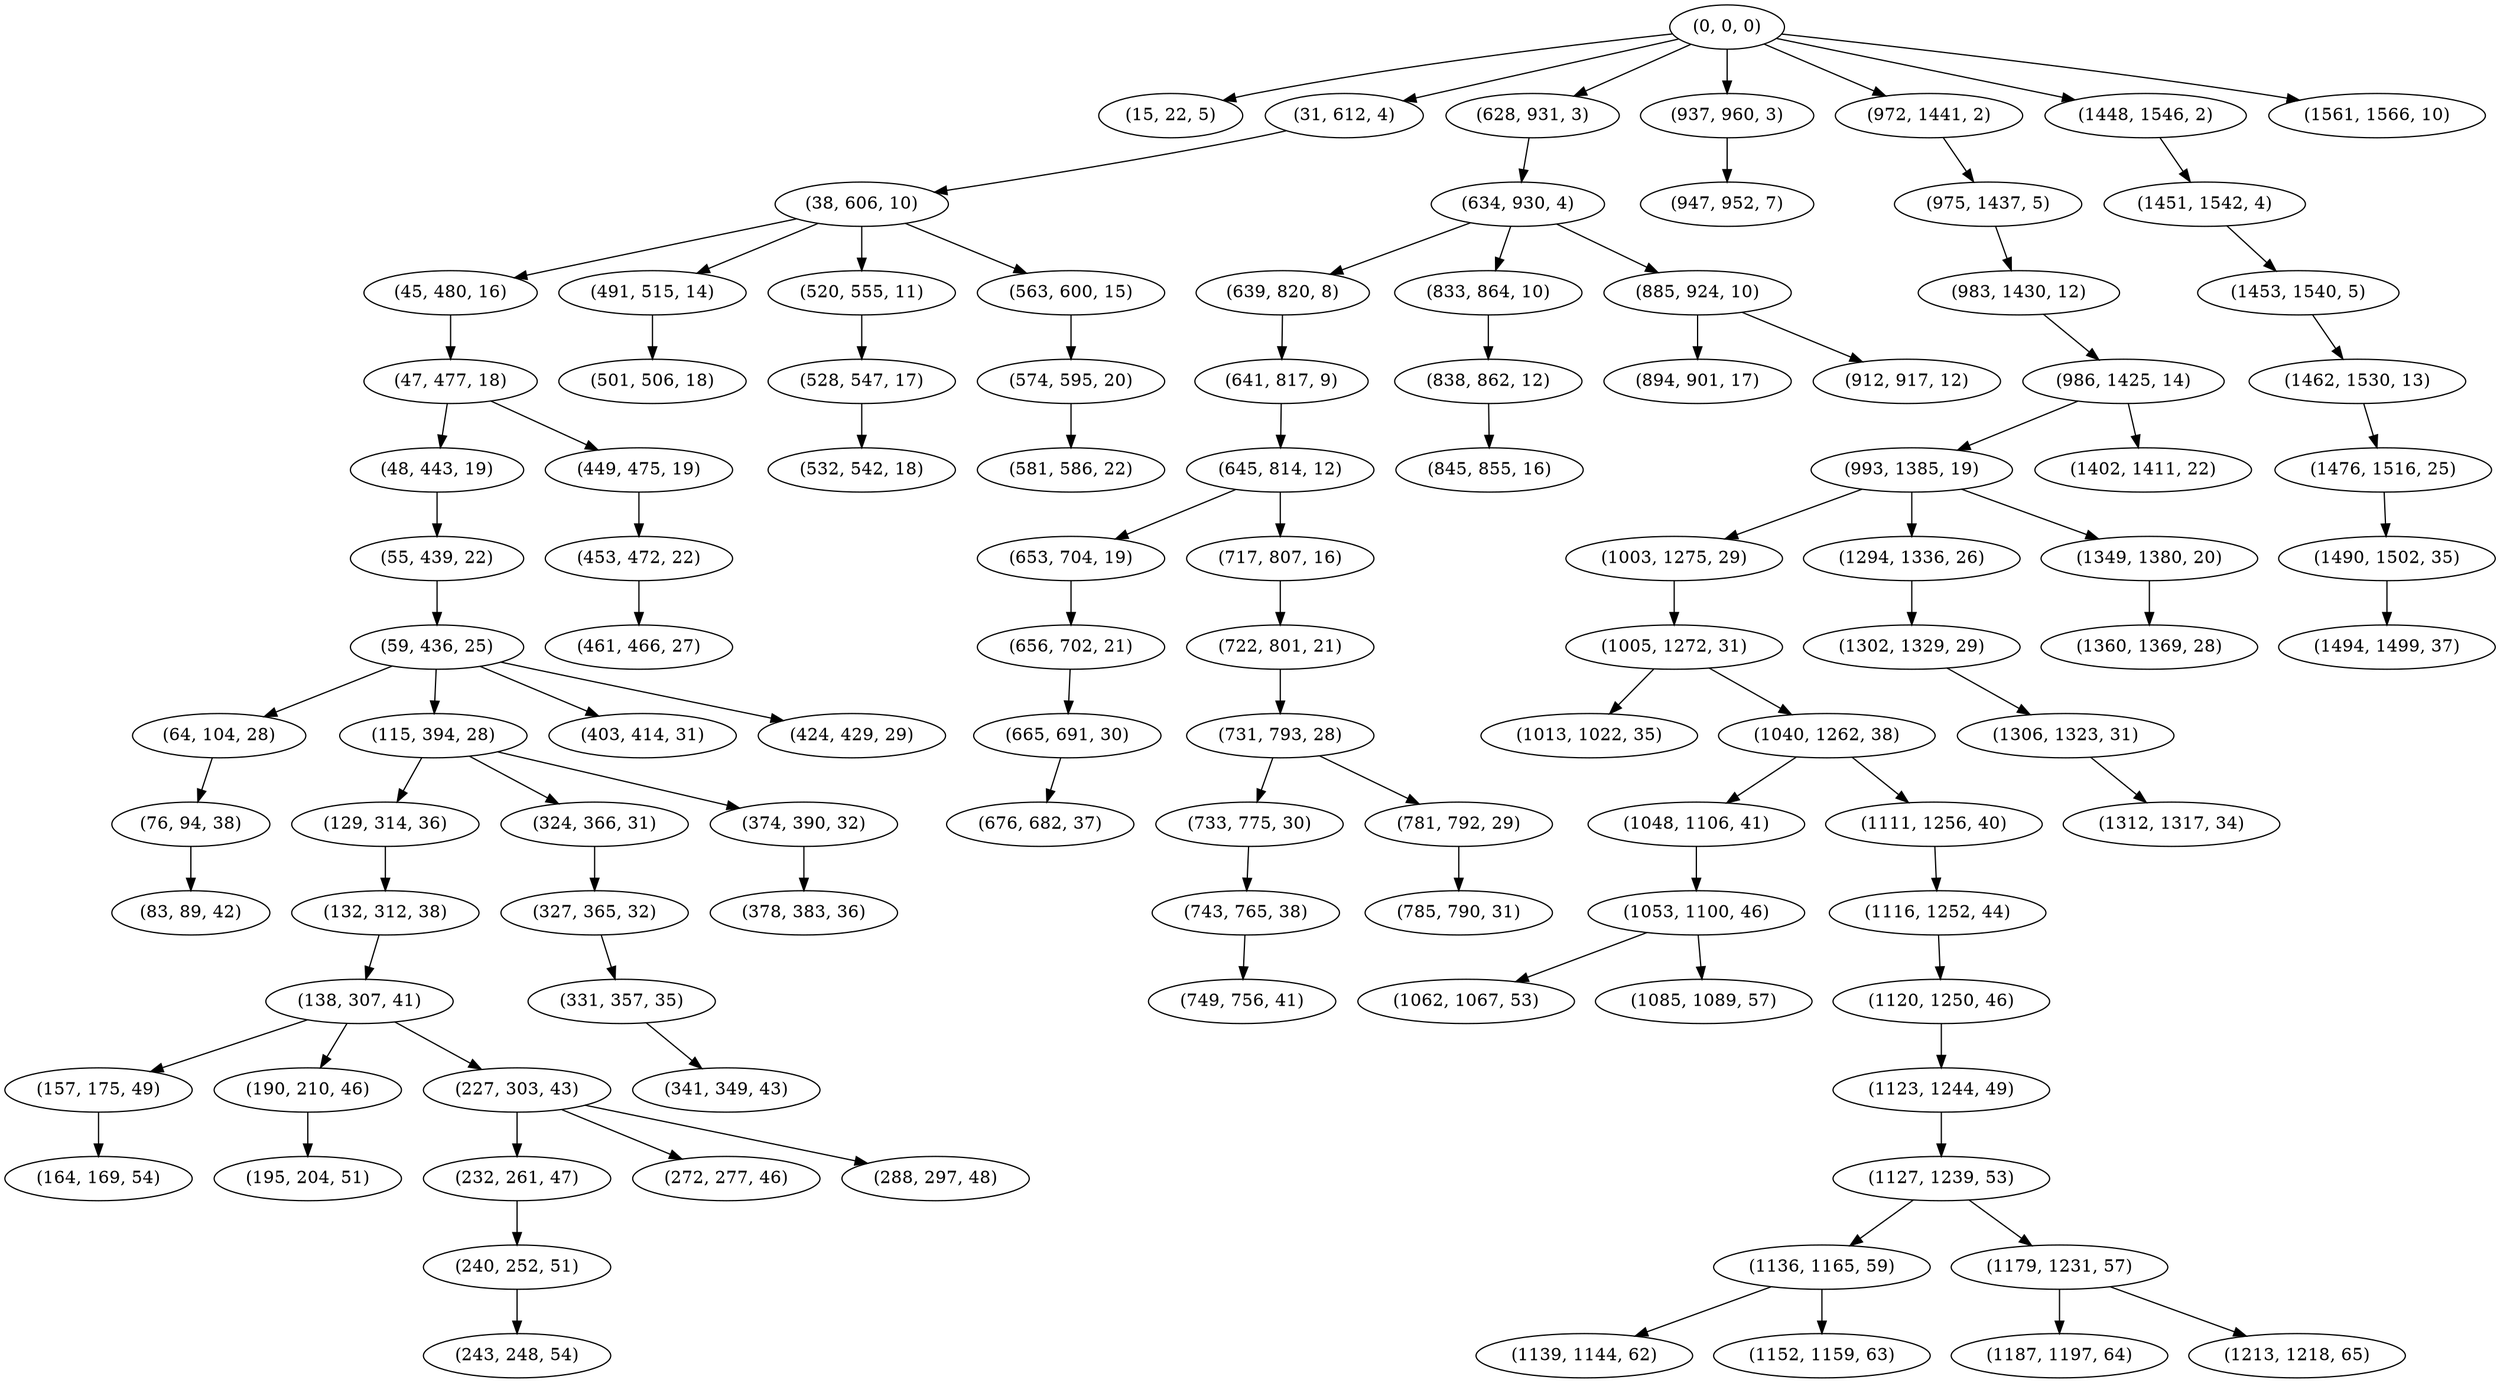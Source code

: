 digraph tree {
    "(0, 0, 0)";
    "(15, 22, 5)";
    "(31, 612, 4)";
    "(38, 606, 10)";
    "(45, 480, 16)";
    "(47, 477, 18)";
    "(48, 443, 19)";
    "(55, 439, 22)";
    "(59, 436, 25)";
    "(64, 104, 28)";
    "(76, 94, 38)";
    "(83, 89, 42)";
    "(115, 394, 28)";
    "(129, 314, 36)";
    "(132, 312, 38)";
    "(138, 307, 41)";
    "(157, 175, 49)";
    "(164, 169, 54)";
    "(190, 210, 46)";
    "(195, 204, 51)";
    "(227, 303, 43)";
    "(232, 261, 47)";
    "(240, 252, 51)";
    "(243, 248, 54)";
    "(272, 277, 46)";
    "(288, 297, 48)";
    "(324, 366, 31)";
    "(327, 365, 32)";
    "(331, 357, 35)";
    "(341, 349, 43)";
    "(374, 390, 32)";
    "(378, 383, 36)";
    "(403, 414, 31)";
    "(424, 429, 29)";
    "(449, 475, 19)";
    "(453, 472, 22)";
    "(461, 466, 27)";
    "(491, 515, 14)";
    "(501, 506, 18)";
    "(520, 555, 11)";
    "(528, 547, 17)";
    "(532, 542, 18)";
    "(563, 600, 15)";
    "(574, 595, 20)";
    "(581, 586, 22)";
    "(628, 931, 3)";
    "(634, 930, 4)";
    "(639, 820, 8)";
    "(641, 817, 9)";
    "(645, 814, 12)";
    "(653, 704, 19)";
    "(656, 702, 21)";
    "(665, 691, 30)";
    "(676, 682, 37)";
    "(717, 807, 16)";
    "(722, 801, 21)";
    "(731, 793, 28)";
    "(733, 775, 30)";
    "(743, 765, 38)";
    "(749, 756, 41)";
    "(781, 792, 29)";
    "(785, 790, 31)";
    "(833, 864, 10)";
    "(838, 862, 12)";
    "(845, 855, 16)";
    "(885, 924, 10)";
    "(894, 901, 17)";
    "(912, 917, 12)";
    "(937, 960, 3)";
    "(947, 952, 7)";
    "(972, 1441, 2)";
    "(975, 1437, 5)";
    "(983, 1430, 12)";
    "(986, 1425, 14)";
    "(993, 1385, 19)";
    "(1003, 1275, 29)";
    "(1005, 1272, 31)";
    "(1013, 1022, 35)";
    "(1040, 1262, 38)";
    "(1048, 1106, 41)";
    "(1053, 1100, 46)";
    "(1062, 1067, 53)";
    "(1085, 1089, 57)";
    "(1111, 1256, 40)";
    "(1116, 1252, 44)";
    "(1120, 1250, 46)";
    "(1123, 1244, 49)";
    "(1127, 1239, 53)";
    "(1136, 1165, 59)";
    "(1139, 1144, 62)";
    "(1152, 1159, 63)";
    "(1179, 1231, 57)";
    "(1187, 1197, 64)";
    "(1213, 1218, 65)";
    "(1294, 1336, 26)";
    "(1302, 1329, 29)";
    "(1306, 1323, 31)";
    "(1312, 1317, 34)";
    "(1349, 1380, 20)";
    "(1360, 1369, 28)";
    "(1402, 1411, 22)";
    "(1448, 1546, 2)";
    "(1451, 1542, 4)";
    "(1453, 1540, 5)";
    "(1462, 1530, 13)";
    "(1476, 1516, 25)";
    "(1490, 1502, 35)";
    "(1494, 1499, 37)";
    "(1561, 1566, 10)";
    "(0, 0, 0)" -> "(15, 22, 5)";
    "(0, 0, 0)" -> "(31, 612, 4)";
    "(0, 0, 0)" -> "(628, 931, 3)";
    "(0, 0, 0)" -> "(937, 960, 3)";
    "(0, 0, 0)" -> "(972, 1441, 2)";
    "(0, 0, 0)" -> "(1448, 1546, 2)";
    "(0, 0, 0)" -> "(1561, 1566, 10)";
    "(31, 612, 4)" -> "(38, 606, 10)";
    "(38, 606, 10)" -> "(45, 480, 16)";
    "(38, 606, 10)" -> "(491, 515, 14)";
    "(38, 606, 10)" -> "(520, 555, 11)";
    "(38, 606, 10)" -> "(563, 600, 15)";
    "(45, 480, 16)" -> "(47, 477, 18)";
    "(47, 477, 18)" -> "(48, 443, 19)";
    "(47, 477, 18)" -> "(449, 475, 19)";
    "(48, 443, 19)" -> "(55, 439, 22)";
    "(55, 439, 22)" -> "(59, 436, 25)";
    "(59, 436, 25)" -> "(64, 104, 28)";
    "(59, 436, 25)" -> "(115, 394, 28)";
    "(59, 436, 25)" -> "(403, 414, 31)";
    "(59, 436, 25)" -> "(424, 429, 29)";
    "(64, 104, 28)" -> "(76, 94, 38)";
    "(76, 94, 38)" -> "(83, 89, 42)";
    "(115, 394, 28)" -> "(129, 314, 36)";
    "(115, 394, 28)" -> "(324, 366, 31)";
    "(115, 394, 28)" -> "(374, 390, 32)";
    "(129, 314, 36)" -> "(132, 312, 38)";
    "(132, 312, 38)" -> "(138, 307, 41)";
    "(138, 307, 41)" -> "(157, 175, 49)";
    "(138, 307, 41)" -> "(190, 210, 46)";
    "(138, 307, 41)" -> "(227, 303, 43)";
    "(157, 175, 49)" -> "(164, 169, 54)";
    "(190, 210, 46)" -> "(195, 204, 51)";
    "(227, 303, 43)" -> "(232, 261, 47)";
    "(227, 303, 43)" -> "(272, 277, 46)";
    "(227, 303, 43)" -> "(288, 297, 48)";
    "(232, 261, 47)" -> "(240, 252, 51)";
    "(240, 252, 51)" -> "(243, 248, 54)";
    "(324, 366, 31)" -> "(327, 365, 32)";
    "(327, 365, 32)" -> "(331, 357, 35)";
    "(331, 357, 35)" -> "(341, 349, 43)";
    "(374, 390, 32)" -> "(378, 383, 36)";
    "(449, 475, 19)" -> "(453, 472, 22)";
    "(453, 472, 22)" -> "(461, 466, 27)";
    "(491, 515, 14)" -> "(501, 506, 18)";
    "(520, 555, 11)" -> "(528, 547, 17)";
    "(528, 547, 17)" -> "(532, 542, 18)";
    "(563, 600, 15)" -> "(574, 595, 20)";
    "(574, 595, 20)" -> "(581, 586, 22)";
    "(628, 931, 3)" -> "(634, 930, 4)";
    "(634, 930, 4)" -> "(639, 820, 8)";
    "(634, 930, 4)" -> "(833, 864, 10)";
    "(634, 930, 4)" -> "(885, 924, 10)";
    "(639, 820, 8)" -> "(641, 817, 9)";
    "(641, 817, 9)" -> "(645, 814, 12)";
    "(645, 814, 12)" -> "(653, 704, 19)";
    "(645, 814, 12)" -> "(717, 807, 16)";
    "(653, 704, 19)" -> "(656, 702, 21)";
    "(656, 702, 21)" -> "(665, 691, 30)";
    "(665, 691, 30)" -> "(676, 682, 37)";
    "(717, 807, 16)" -> "(722, 801, 21)";
    "(722, 801, 21)" -> "(731, 793, 28)";
    "(731, 793, 28)" -> "(733, 775, 30)";
    "(731, 793, 28)" -> "(781, 792, 29)";
    "(733, 775, 30)" -> "(743, 765, 38)";
    "(743, 765, 38)" -> "(749, 756, 41)";
    "(781, 792, 29)" -> "(785, 790, 31)";
    "(833, 864, 10)" -> "(838, 862, 12)";
    "(838, 862, 12)" -> "(845, 855, 16)";
    "(885, 924, 10)" -> "(894, 901, 17)";
    "(885, 924, 10)" -> "(912, 917, 12)";
    "(937, 960, 3)" -> "(947, 952, 7)";
    "(972, 1441, 2)" -> "(975, 1437, 5)";
    "(975, 1437, 5)" -> "(983, 1430, 12)";
    "(983, 1430, 12)" -> "(986, 1425, 14)";
    "(986, 1425, 14)" -> "(993, 1385, 19)";
    "(986, 1425, 14)" -> "(1402, 1411, 22)";
    "(993, 1385, 19)" -> "(1003, 1275, 29)";
    "(993, 1385, 19)" -> "(1294, 1336, 26)";
    "(993, 1385, 19)" -> "(1349, 1380, 20)";
    "(1003, 1275, 29)" -> "(1005, 1272, 31)";
    "(1005, 1272, 31)" -> "(1013, 1022, 35)";
    "(1005, 1272, 31)" -> "(1040, 1262, 38)";
    "(1040, 1262, 38)" -> "(1048, 1106, 41)";
    "(1040, 1262, 38)" -> "(1111, 1256, 40)";
    "(1048, 1106, 41)" -> "(1053, 1100, 46)";
    "(1053, 1100, 46)" -> "(1062, 1067, 53)";
    "(1053, 1100, 46)" -> "(1085, 1089, 57)";
    "(1111, 1256, 40)" -> "(1116, 1252, 44)";
    "(1116, 1252, 44)" -> "(1120, 1250, 46)";
    "(1120, 1250, 46)" -> "(1123, 1244, 49)";
    "(1123, 1244, 49)" -> "(1127, 1239, 53)";
    "(1127, 1239, 53)" -> "(1136, 1165, 59)";
    "(1127, 1239, 53)" -> "(1179, 1231, 57)";
    "(1136, 1165, 59)" -> "(1139, 1144, 62)";
    "(1136, 1165, 59)" -> "(1152, 1159, 63)";
    "(1179, 1231, 57)" -> "(1187, 1197, 64)";
    "(1179, 1231, 57)" -> "(1213, 1218, 65)";
    "(1294, 1336, 26)" -> "(1302, 1329, 29)";
    "(1302, 1329, 29)" -> "(1306, 1323, 31)";
    "(1306, 1323, 31)" -> "(1312, 1317, 34)";
    "(1349, 1380, 20)" -> "(1360, 1369, 28)";
    "(1448, 1546, 2)" -> "(1451, 1542, 4)";
    "(1451, 1542, 4)" -> "(1453, 1540, 5)";
    "(1453, 1540, 5)" -> "(1462, 1530, 13)";
    "(1462, 1530, 13)" -> "(1476, 1516, 25)";
    "(1476, 1516, 25)" -> "(1490, 1502, 35)";
    "(1490, 1502, 35)" -> "(1494, 1499, 37)";
}
